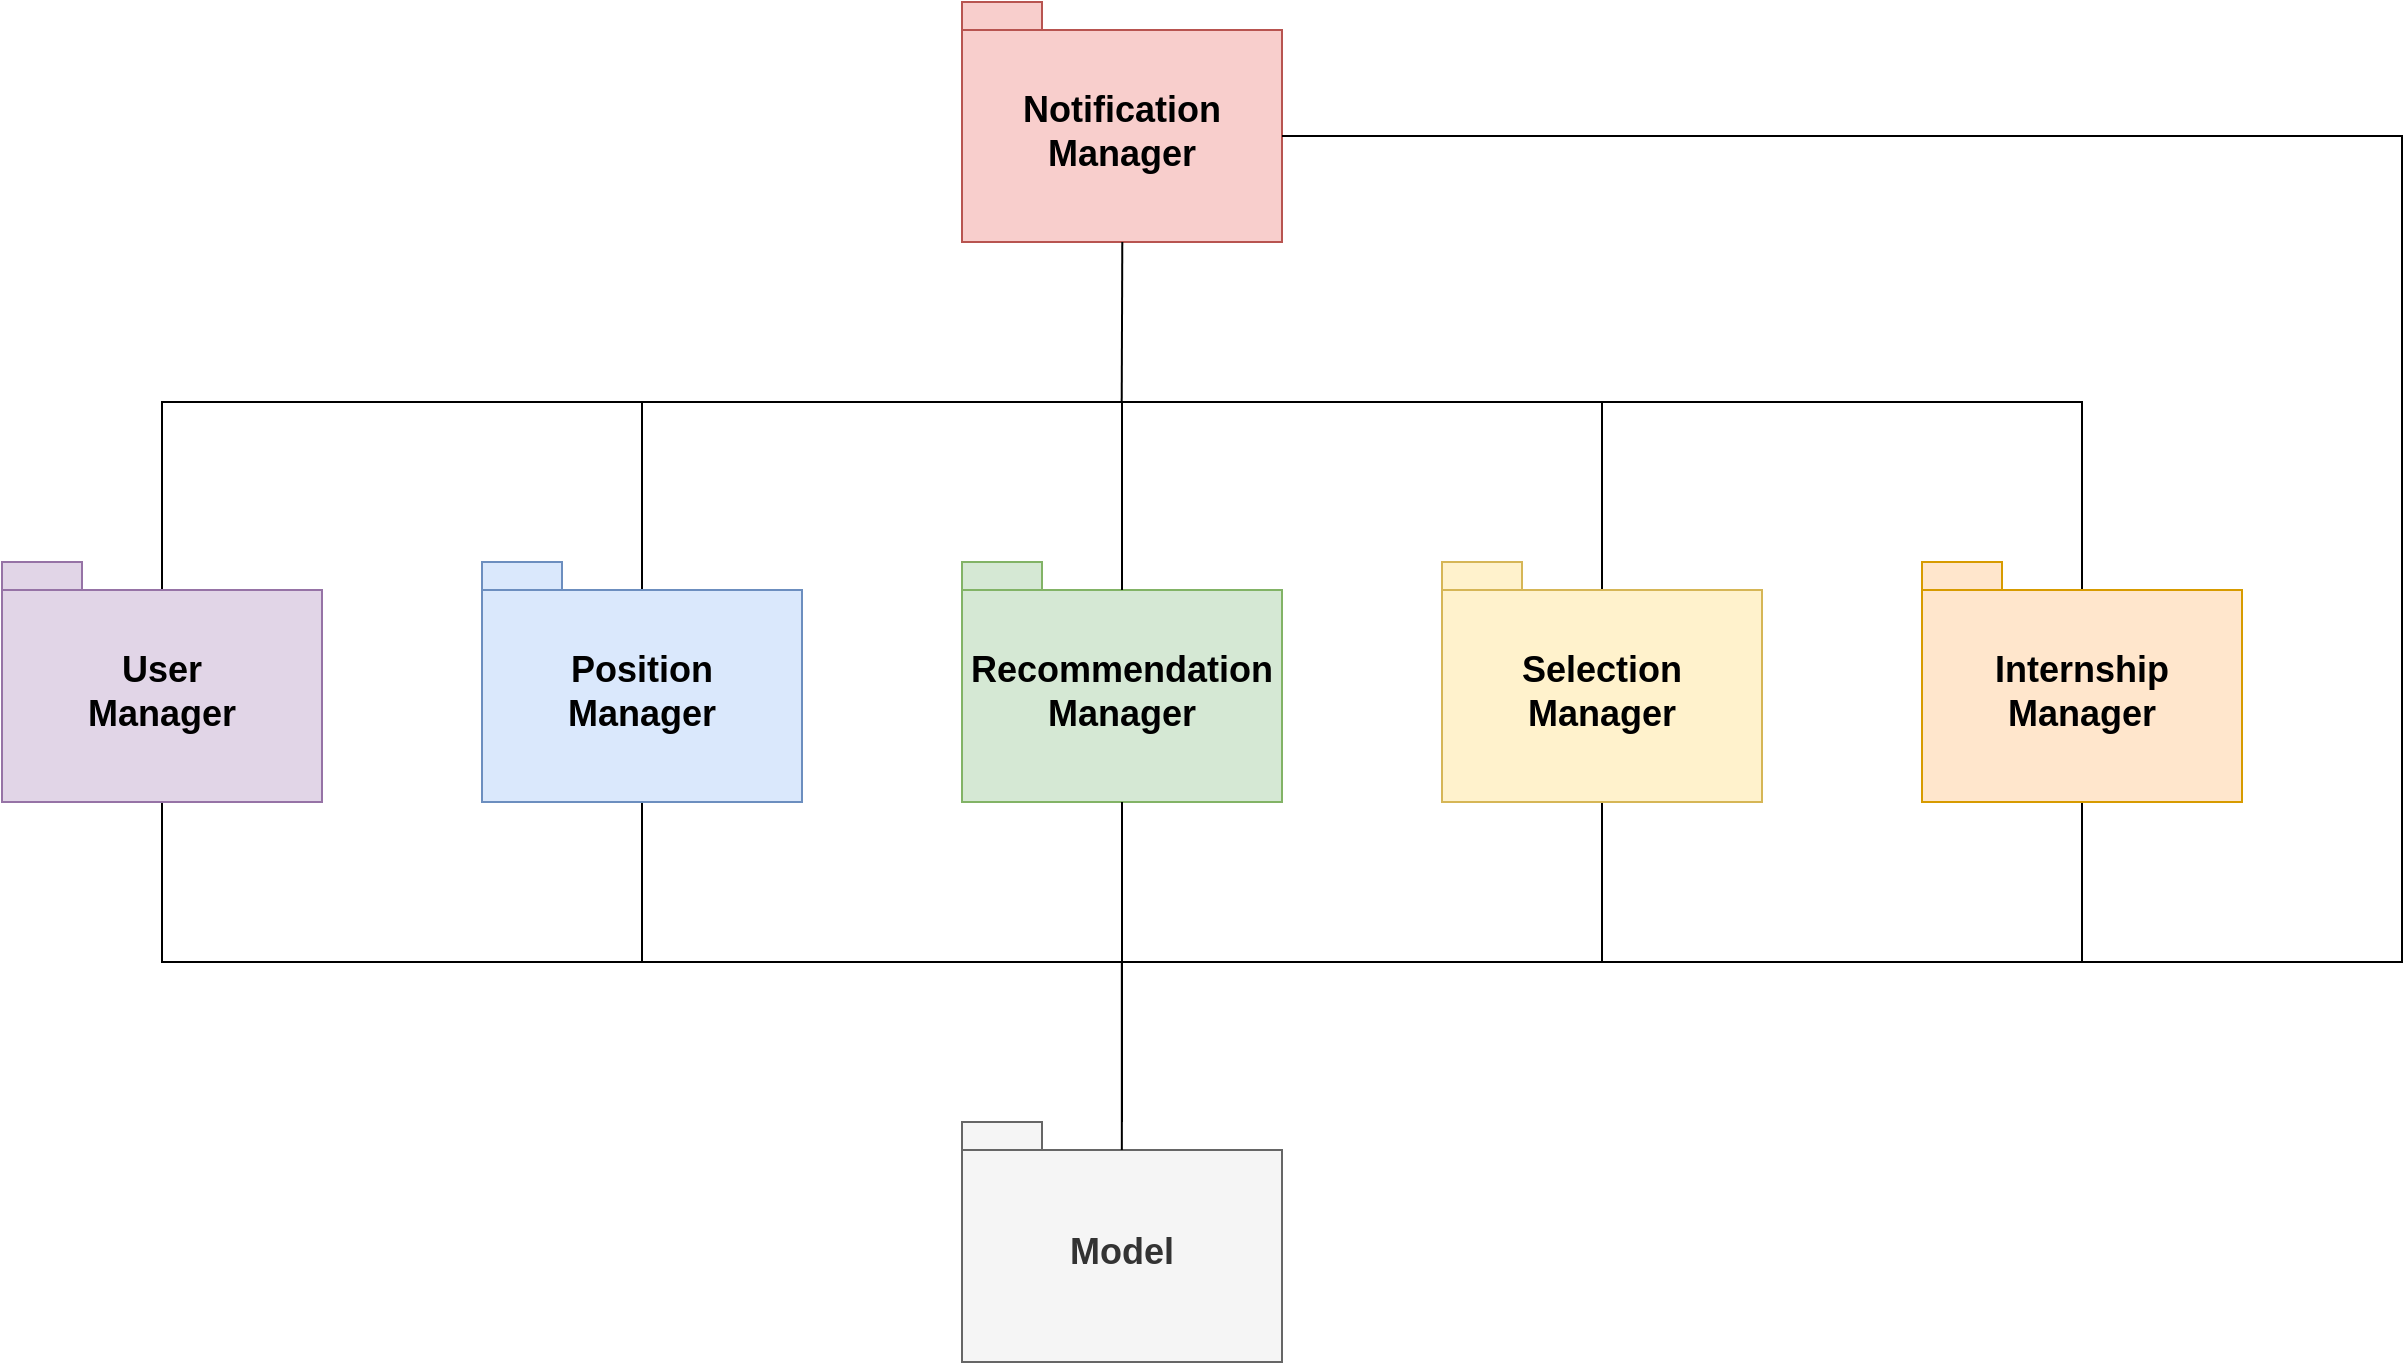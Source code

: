 <mxfile version="26.0.3">
  <diagram name="Pagina-1" id="Z8X-roYcFm1DQxYeTXFz">
    <mxGraphModel grid="1" page="1" gridSize="10" guides="1" tooltips="1" connect="1" arrows="1" fold="1" pageScale="1" pageWidth="1169" pageHeight="827" math="0" shadow="0">
      <root>
        <mxCell id="0" />
        <mxCell id="1" parent="0" />
        <mxCell id="5nXN0sxJCEhYe2VY6YXv-1" value="Model" style="shape=folder;fontStyle=1;spacingTop=10;tabWidth=40;tabHeight=14;tabPosition=left;html=1;whiteSpace=wrap;color=#808080;fontSize=18;fillColor=#f5f5f5;fontColor=#333333;strokeColor=#666666;" vertex="1" parent="1">
          <mxGeometry x="520" y="600" width="160" height="120" as="geometry" />
        </mxCell>
        <mxCell id="5nXN0sxJCEhYe2VY6YXv-4" value="" style="endArrow=none;html=1;rounded=0;entryX=0.5;entryY=1;entryDx=0;entryDy=0;entryPerimeter=0;fontSize=18;" edge="1" parent="1">
          <mxGeometry width="50" height="50" relative="1" as="geometry">
            <mxPoint x="1040" y="520" as="sourcePoint" />
            <mxPoint x="840" y="440" as="targetPoint" />
            <Array as="points">
              <mxPoint x="840" y="520" />
            </Array>
          </mxGeometry>
        </mxCell>
        <mxCell id="5nXN0sxJCEhYe2VY6YXv-5" value="" style="endArrow=none;html=1;rounded=0;entryX=0.5;entryY=1;entryDx=0;entryDy=0;entryPerimeter=0;fontSize=18;" edge="1" parent="1">
          <mxGeometry width="50" height="50" relative="1" as="geometry">
            <mxPoint x="960" y="520" as="sourcePoint" />
            <mxPoint x="1080" y="440" as="targetPoint" />
            <Array as="points">
              <mxPoint x="1080" y="520" />
            </Array>
          </mxGeometry>
        </mxCell>
        <mxCell id="5nXN0sxJCEhYe2VY6YXv-6" value="Recommendation Manager" style="shape=folder;fontStyle=1;spacingTop=10;tabWidth=40;tabHeight=14;tabPosition=left;html=1;whiteSpace=wrap;color=#808080;fontSize=18;fillColor=#d5e8d4;strokeColor=#82b366;" vertex="1" parent="1">
          <mxGeometry x="520" y="320" width="160" height="120" as="geometry" />
        </mxCell>
        <mxCell id="5nXN0sxJCEhYe2VY6YXv-7" value="" style="endArrow=none;html=1;rounded=0;entryX=0.5;entryY=1;entryDx=0;entryDy=0;entryPerimeter=0;fontSize=18;" edge="1" parent="1">
          <mxGeometry width="50" height="50" relative="1" as="geometry">
            <mxPoint x="600" y="520" as="sourcePoint" />
            <mxPoint x="360" y="440" as="targetPoint" />
            <Array as="points">
              <mxPoint x="360" y="520" />
            </Array>
          </mxGeometry>
        </mxCell>
        <mxCell id="5nXN0sxJCEhYe2VY6YXv-10" value="" style="endArrow=none;html=1;rounded=0;entryX=0.5;entryY=1;entryDx=0;entryDy=0;entryPerimeter=0;fontSize=18;" edge="1" parent="1" target="5nXN0sxJCEhYe2VY6YXv-6">
          <mxGeometry width="50" height="50" relative="1" as="geometry">
            <mxPoint x="600" y="520" as="sourcePoint" />
            <mxPoint x="669.5" y="440" as="targetPoint" />
          </mxGeometry>
        </mxCell>
        <mxCell id="5nXN0sxJCEhYe2VY6YXv-11" value="" style="endArrow=none;html=1;rounded=0;fontSize=18;" edge="1" parent="1">
          <mxGeometry width="50" height="50" relative="1" as="geometry">
            <mxPoint x="600" y="520" as="sourcePoint" />
            <mxPoint x="840" y="520" as="targetPoint" />
          </mxGeometry>
        </mxCell>
        <mxCell id="5nXN0sxJCEhYe2VY6YXv-15" value="Notification Manager" style="shape=folder;fontStyle=1;spacingTop=10;tabWidth=40;tabHeight=14;tabPosition=left;html=1;whiteSpace=wrap;color=#808080;fontSize=18;fillColor=#f8cecc;strokeColor=#b85450;" vertex="1" parent="1">
          <mxGeometry x="520" y="40" width="160" height="120" as="geometry" />
        </mxCell>
        <mxCell id="5nXN0sxJCEhYe2VY6YXv-20" value="" style="endArrow=none;html=1;rounded=0;entryX=0.5;entryY=1;entryDx=0;entryDy=0;entryPerimeter=0;fontSize=18;" edge="1" parent="1">
          <mxGeometry width="50" height="50" relative="1" as="geometry">
            <mxPoint x="430" y="520" as="sourcePoint" />
            <mxPoint x="120" y="440" as="targetPoint" />
            <Array as="points">
              <mxPoint x="190" y="520" />
              <mxPoint x="120" y="520" />
            </Array>
          </mxGeometry>
        </mxCell>
        <mxCell id="5nXN0sxJCEhYe2VY6YXv-24" value="" style="endArrow=none;html=1;rounded=0;fontSize=18;" edge="1" parent="1">
          <mxGeometry width="50" height="50" relative="1" as="geometry">
            <mxPoint x="599.86" y="240" as="sourcePoint" />
            <mxPoint x="600.15" y="160" as="targetPoint" />
          </mxGeometry>
        </mxCell>
        <mxCell id="5nXN0sxJCEhYe2VY6YXv-26" value="" style="endArrow=none;html=1;rounded=0;entryX=0.535;entryY=0.12;entryDx=0;entryDy=0;entryPerimeter=0;fontSize=18;" edge="1" parent="1">
          <mxGeometry width="50" height="50" relative="1" as="geometry">
            <mxPoint x="470" y="240" as="sourcePoint" />
            <mxPoint x="360" y="334" as="targetPoint" />
            <Array as="points">
              <mxPoint x="360" y="240" />
            </Array>
          </mxGeometry>
        </mxCell>
        <mxCell id="nd8ZrqDjn4Y4Nc089-2V-1" value="" style="endArrow=none;html=1;rounded=0;entryX=0.535;entryY=0.12;entryDx=0;entryDy=0;entryPerimeter=0;fontSize=18;" edge="1" parent="1">
          <mxGeometry width="50" height="50" relative="1" as="geometry">
            <mxPoint x="560" y="240" as="sourcePoint" />
            <mxPoint x="120" y="334" as="targetPoint" />
            <Array as="points">
              <mxPoint x="120" y="240" />
            </Array>
          </mxGeometry>
        </mxCell>
        <mxCell id="nd8ZrqDjn4Y4Nc089-2V-2" value="" style="endArrow=none;html=1;rounded=0;entryX=0.535;entryY=0.12;entryDx=0;entryDy=0;entryPerimeter=0;fontSize=18;" edge="1" parent="1">
          <mxGeometry width="50" height="50" relative="1" as="geometry">
            <mxPoint x="560" y="240" as="sourcePoint" />
            <mxPoint x="600" y="334" as="targetPoint" />
            <Array as="points">
              <mxPoint x="600" y="240" />
            </Array>
          </mxGeometry>
        </mxCell>
        <mxCell id="nd8ZrqDjn4Y4Nc089-2V-3" value="" style="endArrow=none;html=1;rounded=0;entryX=0.535;entryY=0.12;entryDx=0;entryDy=0;entryPerimeter=0;fontSize=18;" edge="1" parent="1">
          <mxGeometry width="50" height="50" relative="1" as="geometry">
            <mxPoint x="600" y="240" as="sourcePoint" />
            <mxPoint x="840" y="334" as="targetPoint" />
            <Array as="points">
              <mxPoint x="840" y="240" />
            </Array>
          </mxGeometry>
        </mxCell>
        <mxCell id="nd8ZrqDjn4Y4Nc089-2V-4" value="" style="endArrow=none;html=1;rounded=0;entryX=0.535;entryY=0.12;entryDx=0;entryDy=0;entryPerimeter=0;fontSize=18;" edge="1" parent="1">
          <mxGeometry width="50" height="50" relative="1" as="geometry">
            <mxPoint x="840" y="240" as="sourcePoint" />
            <mxPoint x="1080" y="334" as="targetPoint" />
            <Array as="points">
              <mxPoint x="1080" y="240" />
            </Array>
          </mxGeometry>
        </mxCell>
        <mxCell id="nd8ZrqDjn4Y4Nc089-2V-5" value="" style="endArrow=none;html=1;rounded=0;entryX=0.5;entryY=1;entryDx=0;entryDy=0;entryPerimeter=0;exitX=0.498;exitY=0.117;exitDx=0;exitDy=0;exitPerimeter=0;fontSize=18;" edge="1" parent="1">
          <mxGeometry width="50" height="50" relative="1" as="geometry">
            <mxPoint x="599.92" y="614" as="sourcePoint" />
            <mxPoint x="599.92" y="520" as="targetPoint" />
          </mxGeometry>
        </mxCell>
        <mxCell id="6l4sBDI4aozYBi3dX_3M-1" value="User&lt;div&gt;Manager&lt;/div&gt;" style="shape=folder;fontStyle=1;spacingTop=10;tabWidth=40;tabHeight=14;tabPosition=left;html=1;whiteSpace=wrap;color=#808080;fontSize=18;fillColor=#e1d5e7;strokeColor=#9673a6;" vertex="1" parent="1">
          <mxGeometry x="40" y="320" width="160" height="120" as="geometry" />
        </mxCell>
        <mxCell id="6l4sBDI4aozYBi3dX_3M-2" value="Internship Manager" style="shape=folder;fontStyle=1;spacingTop=10;tabWidth=40;tabHeight=14;tabPosition=left;html=1;whiteSpace=wrap;color=#808080;fontSize=18;fillColor=#ffe6cc;strokeColor=#d79b00;" vertex="1" parent="1">
          <mxGeometry x="1000" y="320" width="160" height="120" as="geometry" />
        </mxCell>
        <mxCell id="6l4sBDI4aozYBi3dX_3M-3" value="Selection Manager" style="shape=folder;fontStyle=1;spacingTop=10;tabWidth=40;tabHeight=14;tabPosition=left;html=1;whiteSpace=wrap;color=#808080;fontSize=18;fillColor=#fff2cc;strokeColor=#d6b656;" vertex="1" parent="1">
          <mxGeometry x="760" y="320" width="160" height="120" as="geometry" />
        </mxCell>
        <mxCell id="6l4sBDI4aozYBi3dX_3M-4" value="Position&lt;div&gt;Manager&lt;/div&gt;" style="shape=folder;fontStyle=1;spacingTop=10;tabWidth=40;tabHeight=14;tabPosition=left;html=1;whiteSpace=wrap;color=#808080;fontSize=18;fillColor=#dae8fc;strokeColor=#6c8ebf;" vertex="1" parent="1">
          <mxGeometry x="280" y="320" width="160" height="120" as="geometry" />
        </mxCell>
        <mxCell id="6l4sBDI4aozYBi3dX_3M-5" style="edgeStyle=orthogonalEdgeStyle;rounded=0;orthogonalLoop=1;jettySize=auto;html=1;entryX=0;entryY=0;entryDx=160;entryDy=67;entryPerimeter=0;endArrow=none;endFill=0;" edge="1" parent="1" source="5nXN0sxJCEhYe2VY6YXv-1" target="5nXN0sxJCEhYe2VY6YXv-15">
          <mxGeometry relative="1" as="geometry">
            <Array as="points">
              <mxPoint x="600" y="520" />
              <mxPoint x="1240" y="520" />
              <mxPoint x="1240" y="107" />
            </Array>
          </mxGeometry>
        </mxCell>
      </root>
    </mxGraphModel>
  </diagram>
</mxfile>
